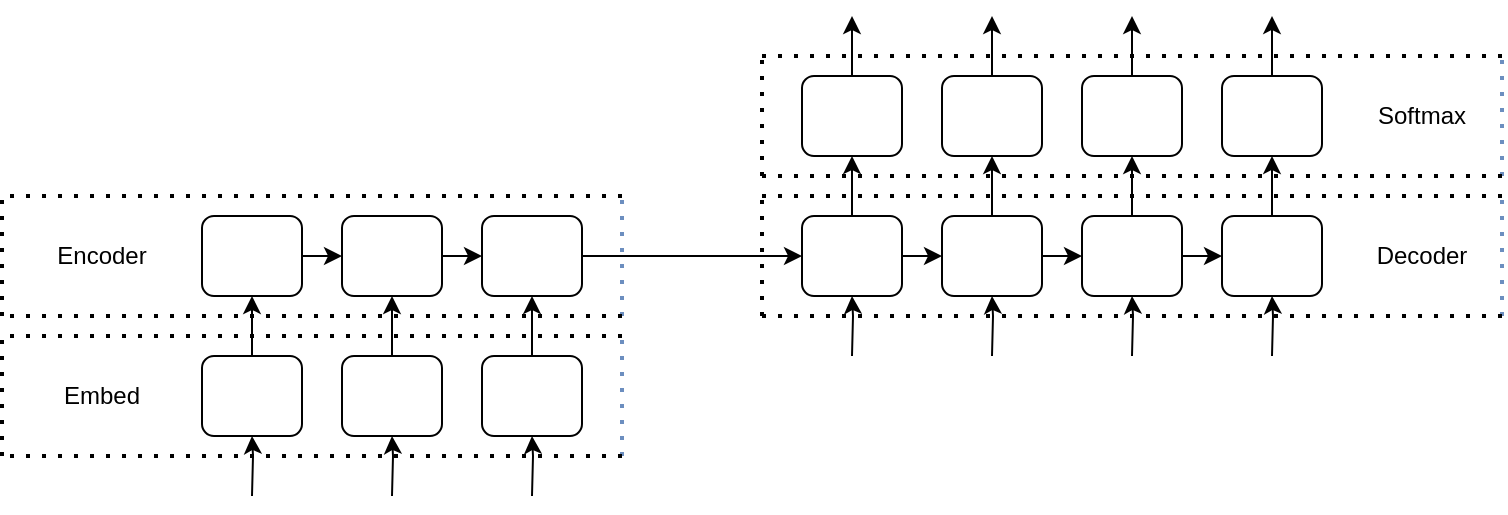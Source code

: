 <mxfile version="14.8.0" type="github"><diagram id="6FSRVtxVRcEEBNHckEEs" name="Page-1"><mxGraphModel dx="1186" dy="723" grid="1" gridSize="10" guides="1" tooltips="1" connect="1" arrows="1" fold="1" page="1" pageScale="1" pageWidth="850" pageHeight="1100" background="none" math="0" shadow="0"><root><mxCell id="0"/><mxCell id="1" parent="0"/><mxCell id="2F-gl6-apiIcSs8wgxTY-1" value="" style="rounded=1;whiteSpace=wrap;html=1;" parent="1" vertex="1"><mxGeometry x="110" y="360" width="50" height="40" as="geometry"/></mxCell><mxCell id="2F-gl6-apiIcSs8wgxTY-10" value="" style="edgeStyle=orthogonalEdgeStyle;rounded=0;orthogonalLoop=1;jettySize=auto;html=1;exitX=0.5;exitY=0;exitDx=0;exitDy=0;" parent="1" target="2F-gl6-apiIcSs8wgxTY-1" edge="1" source="2F-gl6-apiIcSs8wgxTY-25"><mxGeometry relative="1" as="geometry"><mxPoint x="150" y="430" as="sourcePoint"/></mxGeometry></mxCell><mxCell id="2F-gl6-apiIcSs8wgxTY-7" value="" style="endArrow=none;dashed=1;html=1;dashPattern=1 3;strokeWidth=2;fillColor=#dae8fc;strokeColor=#6c8ebf;" parent="1" edge="1"><mxGeometry width="50" height="50" relative="1" as="geometry"><mxPoint x="320" y="410" as="sourcePoint"/><mxPoint x="320" y="350" as="targetPoint"/></mxGeometry></mxCell><mxCell id="2F-gl6-apiIcSs8wgxTY-8" value="" style="endArrow=none;dashed=1;html=1;dashPattern=1 3;strokeWidth=2;" parent="1" edge="1"><mxGeometry width="50" height="50" relative="1" as="geometry"><mxPoint x="320" y="350" as="sourcePoint"/><mxPoint x="10" y="350" as="targetPoint"/><Array as="points"><mxPoint x="240" y="350"/></Array></mxGeometry></mxCell><mxCell id="2F-gl6-apiIcSs8wgxTY-14" value="" style="endArrow=none;dashed=1;html=1;dashPattern=1 3;strokeWidth=2;" parent="1" edge="1"><mxGeometry width="50" height="50" relative="1" as="geometry"><mxPoint x="320" y="410" as="sourcePoint"/><mxPoint x="10" y="410" as="targetPoint"/></mxGeometry></mxCell><mxCell id="2F-gl6-apiIcSs8wgxTY-15" value="" style="endArrow=none;dashed=1;html=1;dashPattern=1 3;strokeWidth=2;" parent="1" edge="1"><mxGeometry width="50" height="50" relative="1" as="geometry"><mxPoint x="10" y="410" as="sourcePoint"/><mxPoint x="10" y="350" as="targetPoint"/><Array as="points"><mxPoint x="10" y="380"/></Array></mxGeometry></mxCell><mxCell id="2F-gl6-apiIcSs8wgxTY-24" value="Encoder" style="text;html=1;strokeColor=none;fillColor=none;align=center;verticalAlign=middle;whiteSpace=wrap;rounded=0;" parent="1" vertex="1"><mxGeometry x="20" y="370" width="80" height="20" as="geometry"/></mxCell><mxCell id="2F-gl6-apiIcSs8wgxTY-25" value="" style="rounded=1;whiteSpace=wrap;html=1;" parent="1" vertex="1"><mxGeometry x="110" y="430" width="50" height="40" as="geometry"/></mxCell><mxCell id="2F-gl6-apiIcSs8wgxTY-28" value="" style="edgeStyle=orthogonalEdgeStyle;rounded=0;orthogonalLoop=1;jettySize=auto;html=1;" parent="1" target="2F-gl6-apiIcSs8wgxTY-25" edge="1"><mxGeometry relative="1" as="geometry"><mxPoint x="135" y="500" as="sourcePoint"/></mxGeometry></mxCell><mxCell id="2F-gl6-apiIcSs8wgxTY-31" value="" style="endArrow=none;dashed=1;html=1;dashPattern=1 3;strokeWidth=2;fillColor=#dae8fc;strokeColor=#6c8ebf;" parent="1" edge="1"><mxGeometry width="50" height="50" relative="1" as="geometry"><mxPoint x="320" y="480" as="sourcePoint"/><mxPoint x="320" y="420" as="targetPoint"/></mxGeometry></mxCell><mxCell id="2F-gl6-apiIcSs8wgxTY-32" value="" style="endArrow=none;dashed=1;html=1;dashPattern=1 3;strokeWidth=2;" parent="1" edge="1"><mxGeometry width="50" height="50" relative="1" as="geometry"><mxPoint x="320" y="420" as="sourcePoint"/><mxPoint x="10" y="420" as="targetPoint"/><Array as="points"><mxPoint x="240" y="420"/></Array></mxGeometry></mxCell><mxCell id="2F-gl6-apiIcSs8wgxTY-33" value="" style="endArrow=none;dashed=1;html=1;dashPattern=1 3;strokeWidth=2;" parent="1" edge="1"><mxGeometry width="50" height="50" relative="1" as="geometry"><mxPoint x="320" y="480" as="sourcePoint"/><mxPoint x="10" y="480" as="targetPoint"/></mxGeometry></mxCell><mxCell id="2F-gl6-apiIcSs8wgxTY-34" value="" style="endArrow=none;dashed=1;html=1;dashPattern=1 3;strokeWidth=2;" parent="1" edge="1"><mxGeometry width="50" height="50" relative="1" as="geometry"><mxPoint x="10" y="480" as="sourcePoint"/><mxPoint x="10" y="420" as="targetPoint"/><Array as="points"><mxPoint x="10" y="450"/></Array></mxGeometry></mxCell><mxCell id="2F-gl6-apiIcSs8wgxTY-35" value="Embed" style="text;html=1;strokeColor=none;fillColor=none;align=center;verticalAlign=middle;whiteSpace=wrap;rounded=0;" parent="1" vertex="1"><mxGeometry x="20" y="440" width="80" height="20" as="geometry"/></mxCell><mxCell id="raFE9WvMCpzrq_xkpyY--26" value="" style="rounded=1;whiteSpace=wrap;html=1;" vertex="1" parent="1"><mxGeometry x="180" y="360" width="50" height="40" as="geometry"/></mxCell><mxCell id="raFE9WvMCpzrq_xkpyY--27" value="" style="edgeStyle=orthogonalEdgeStyle;rounded=0;orthogonalLoop=1;jettySize=auto;html=1;exitX=0.5;exitY=0;exitDx=0;exitDy=0;" edge="1" parent="1" source="raFE9WvMCpzrq_xkpyY--28" target="raFE9WvMCpzrq_xkpyY--26"><mxGeometry relative="1" as="geometry"><mxPoint x="220" y="430" as="sourcePoint"/></mxGeometry></mxCell><mxCell id="raFE9WvMCpzrq_xkpyY--28" value="" style="rounded=1;whiteSpace=wrap;html=1;" vertex="1" parent="1"><mxGeometry x="180" y="430" width="50" height="40" as="geometry"/></mxCell><mxCell id="raFE9WvMCpzrq_xkpyY--29" value="" style="edgeStyle=orthogonalEdgeStyle;rounded=0;orthogonalLoop=1;jettySize=auto;html=1;" edge="1" parent="1" target="raFE9WvMCpzrq_xkpyY--28"><mxGeometry relative="1" as="geometry"><mxPoint x="205" y="500" as="sourcePoint"/></mxGeometry></mxCell><mxCell id="raFE9WvMCpzrq_xkpyY--30" value="" style="rounded=1;whiteSpace=wrap;html=1;" vertex="1" parent="1"><mxGeometry x="250" y="360" width="50" height="40" as="geometry"/></mxCell><mxCell id="raFE9WvMCpzrq_xkpyY--31" value="" style="edgeStyle=orthogonalEdgeStyle;rounded=0;orthogonalLoop=1;jettySize=auto;html=1;exitX=0.5;exitY=0;exitDx=0;exitDy=0;" edge="1" parent="1" source="raFE9WvMCpzrq_xkpyY--32" target="raFE9WvMCpzrq_xkpyY--30"><mxGeometry relative="1" as="geometry"><mxPoint x="290" y="430" as="sourcePoint"/></mxGeometry></mxCell><mxCell id="raFE9WvMCpzrq_xkpyY--32" value="" style="rounded=1;whiteSpace=wrap;html=1;" vertex="1" parent="1"><mxGeometry x="250" y="430" width="50" height="40" as="geometry"/></mxCell><mxCell id="raFE9WvMCpzrq_xkpyY--33" value="" style="edgeStyle=orthogonalEdgeStyle;rounded=0;orthogonalLoop=1;jettySize=auto;html=1;" edge="1" parent="1" target="raFE9WvMCpzrq_xkpyY--32"><mxGeometry relative="1" as="geometry"><mxPoint x="275" y="500" as="sourcePoint"/></mxGeometry></mxCell><mxCell id="raFE9WvMCpzrq_xkpyY--34" value="" style="endArrow=classic;html=1;exitX=1;exitY=0.5;exitDx=0;exitDy=0;entryX=0;entryY=0.5;entryDx=0;entryDy=0;" edge="1" parent="1" source="2F-gl6-apiIcSs8wgxTY-1" target="raFE9WvMCpzrq_xkpyY--26"><mxGeometry width="50" height="50" relative="1" as="geometry"><mxPoint x="400" y="570" as="sourcePoint"/><mxPoint x="450" y="520" as="targetPoint"/></mxGeometry></mxCell><mxCell id="raFE9WvMCpzrq_xkpyY--36" value="" style="endArrow=classic;html=1;exitX=1;exitY=0.5;exitDx=0;exitDy=0;entryX=0;entryY=0.5;entryDx=0;entryDy=0;" edge="1" parent="1" source="raFE9WvMCpzrq_xkpyY--26" target="raFE9WvMCpzrq_xkpyY--30"><mxGeometry width="50" height="50" relative="1" as="geometry"><mxPoint x="400" y="570" as="sourcePoint"/><mxPoint x="450" y="520" as="targetPoint"/></mxGeometry></mxCell><mxCell id="raFE9WvMCpzrq_xkpyY--37" value="" style="rounded=1;whiteSpace=wrap;html=1;" vertex="1" parent="1"><mxGeometry x="410" y="290" width="50" height="40" as="geometry"/></mxCell><mxCell id="raFE9WvMCpzrq_xkpyY--38" value="" style="edgeStyle=orthogonalEdgeStyle;rounded=0;orthogonalLoop=1;jettySize=auto;html=1;exitX=0.5;exitY=0;exitDx=0;exitDy=0;" edge="1" parent="1" source="raFE9WvMCpzrq_xkpyY--44" target="raFE9WvMCpzrq_xkpyY--37"><mxGeometry relative="1" as="geometry"><mxPoint x="450" y="360" as="sourcePoint"/></mxGeometry></mxCell><mxCell id="raFE9WvMCpzrq_xkpyY--39" value="" style="endArrow=none;dashed=1;html=1;dashPattern=1 3;strokeWidth=2;fillColor=#dae8fc;strokeColor=#6c8ebf;" edge="1" parent="1"><mxGeometry width="50" height="50" relative="1" as="geometry"><mxPoint x="760" y="340" as="sourcePoint"/><mxPoint x="760" y="280" as="targetPoint"/></mxGeometry></mxCell><mxCell id="raFE9WvMCpzrq_xkpyY--40" value="" style="endArrow=none;dashed=1;html=1;dashPattern=1 3;strokeWidth=2;" edge="1" parent="1"><mxGeometry width="50" height="50" relative="1" as="geometry"><mxPoint x="760" y="280" as="sourcePoint"/><mxPoint x="390" y="280" as="targetPoint"/><Array as="points"><mxPoint x="620" y="280"/></Array></mxGeometry></mxCell><mxCell id="raFE9WvMCpzrq_xkpyY--41" value="" style="endArrow=none;dashed=1;html=1;dashPattern=1 3;strokeWidth=2;" edge="1" parent="1"><mxGeometry width="50" height="50" relative="1" as="geometry"><mxPoint x="760" y="340" as="sourcePoint"/><mxPoint x="390" y="340" as="targetPoint"/></mxGeometry></mxCell><mxCell id="raFE9WvMCpzrq_xkpyY--42" value="" style="endArrow=none;dashed=1;html=1;dashPattern=1 3;strokeWidth=2;" edge="1" parent="1"><mxGeometry width="50" height="50" relative="1" as="geometry"><mxPoint x="390" y="340" as="sourcePoint"/><mxPoint x="390" y="280" as="targetPoint"/><Array as="points"><mxPoint x="390" y="310"/></Array></mxGeometry></mxCell><mxCell id="raFE9WvMCpzrq_xkpyY--44" value="" style="rounded=1;whiteSpace=wrap;html=1;" vertex="1" parent="1"><mxGeometry x="410" y="360" width="50" height="40" as="geometry"/></mxCell><mxCell id="raFE9WvMCpzrq_xkpyY--45" value="" style="edgeStyle=orthogonalEdgeStyle;rounded=0;orthogonalLoop=1;jettySize=auto;html=1;" edge="1" parent="1" target="raFE9WvMCpzrq_xkpyY--44"><mxGeometry relative="1" as="geometry"><mxPoint x="435" y="430" as="sourcePoint"/></mxGeometry></mxCell><mxCell id="raFE9WvMCpzrq_xkpyY--46" value="" style="endArrow=none;dashed=1;html=1;dashPattern=1 3;strokeWidth=2;fillColor=#dae8fc;strokeColor=#6c8ebf;" edge="1" parent="1"><mxGeometry width="50" height="50" relative="1" as="geometry"><mxPoint x="760" y="410" as="sourcePoint"/><mxPoint x="760" y="350" as="targetPoint"/></mxGeometry></mxCell><mxCell id="raFE9WvMCpzrq_xkpyY--47" value="" style="endArrow=none;dashed=1;html=1;dashPattern=1 3;strokeWidth=2;" edge="1" parent="1"><mxGeometry width="50" height="50" relative="1" as="geometry"><mxPoint x="760" y="350" as="sourcePoint"/><mxPoint x="390" y="350" as="targetPoint"/><Array as="points"><mxPoint x="620" y="350"/></Array></mxGeometry></mxCell><mxCell id="raFE9WvMCpzrq_xkpyY--48" value="" style="endArrow=none;dashed=1;html=1;dashPattern=1 3;strokeWidth=2;" edge="1" parent="1"><mxGeometry width="50" height="50" relative="1" as="geometry"><mxPoint x="760" y="410" as="sourcePoint"/><mxPoint x="390" y="410" as="targetPoint"/></mxGeometry></mxCell><mxCell id="raFE9WvMCpzrq_xkpyY--49" value="" style="endArrow=none;dashed=1;html=1;dashPattern=1 3;strokeWidth=2;" edge="1" parent="1"><mxGeometry width="50" height="50" relative="1" as="geometry"><mxPoint x="390" y="410" as="sourcePoint"/><mxPoint x="390" y="350" as="targetPoint"/><Array as="points"><mxPoint x="390" y="380"/></Array></mxGeometry></mxCell><mxCell id="raFE9WvMCpzrq_xkpyY--51" value="" style="rounded=1;whiteSpace=wrap;html=1;" vertex="1" parent="1"><mxGeometry x="480" y="290" width="50" height="40" as="geometry"/></mxCell><mxCell id="raFE9WvMCpzrq_xkpyY--52" value="" style="edgeStyle=orthogonalEdgeStyle;rounded=0;orthogonalLoop=1;jettySize=auto;html=1;exitX=0.5;exitY=0;exitDx=0;exitDy=0;" edge="1" parent="1" source="raFE9WvMCpzrq_xkpyY--53" target="raFE9WvMCpzrq_xkpyY--51"><mxGeometry relative="1" as="geometry"><mxPoint x="520" y="360" as="sourcePoint"/></mxGeometry></mxCell><mxCell id="raFE9WvMCpzrq_xkpyY--53" value="" style="rounded=1;whiteSpace=wrap;html=1;" vertex="1" parent="1"><mxGeometry x="480" y="360" width="50" height="40" as="geometry"/></mxCell><mxCell id="raFE9WvMCpzrq_xkpyY--54" value="" style="edgeStyle=orthogonalEdgeStyle;rounded=0;orthogonalLoop=1;jettySize=auto;html=1;" edge="1" parent="1" target="raFE9WvMCpzrq_xkpyY--53"><mxGeometry relative="1" as="geometry"><mxPoint x="505" y="430" as="sourcePoint"/></mxGeometry></mxCell><mxCell id="raFE9WvMCpzrq_xkpyY--55" value="" style="rounded=1;whiteSpace=wrap;html=1;" vertex="1" parent="1"><mxGeometry x="550" y="290" width="50" height="40" as="geometry"/></mxCell><mxCell id="raFE9WvMCpzrq_xkpyY--56" value="" style="edgeStyle=orthogonalEdgeStyle;rounded=0;orthogonalLoop=1;jettySize=auto;html=1;exitX=0.5;exitY=0;exitDx=0;exitDy=0;" edge="1" parent="1" source="raFE9WvMCpzrq_xkpyY--57" target="raFE9WvMCpzrq_xkpyY--55"><mxGeometry relative="1" as="geometry"><mxPoint x="590" y="360" as="sourcePoint"/></mxGeometry></mxCell><mxCell id="raFE9WvMCpzrq_xkpyY--57" value="" style="rounded=1;whiteSpace=wrap;html=1;" vertex="1" parent="1"><mxGeometry x="550" y="360" width="50" height="40" as="geometry"/></mxCell><mxCell id="raFE9WvMCpzrq_xkpyY--58" value="" style="edgeStyle=orthogonalEdgeStyle;rounded=0;orthogonalLoop=1;jettySize=auto;html=1;" edge="1" parent="1" target="raFE9WvMCpzrq_xkpyY--57"><mxGeometry relative="1" as="geometry"><mxPoint x="575" y="430" as="sourcePoint"/></mxGeometry></mxCell><mxCell id="raFE9WvMCpzrq_xkpyY--62" value="" style="rounded=1;whiteSpace=wrap;html=1;" vertex="1" parent="1"><mxGeometry x="620" y="290" width="50" height="40" as="geometry"/></mxCell><mxCell id="raFE9WvMCpzrq_xkpyY--63" value="" style="edgeStyle=orthogonalEdgeStyle;rounded=0;orthogonalLoop=1;jettySize=auto;html=1;exitX=0.5;exitY=0;exitDx=0;exitDy=0;" edge="1" parent="1" source="raFE9WvMCpzrq_xkpyY--64" target="raFE9WvMCpzrq_xkpyY--62"><mxGeometry relative="1" as="geometry"><mxPoint x="660" y="360" as="sourcePoint"/></mxGeometry></mxCell><mxCell id="raFE9WvMCpzrq_xkpyY--64" value="" style="rounded=1;whiteSpace=wrap;html=1;" vertex="1" parent="1"><mxGeometry x="620" y="360" width="50" height="40" as="geometry"/></mxCell><mxCell id="raFE9WvMCpzrq_xkpyY--65" value="" style="edgeStyle=orthogonalEdgeStyle;rounded=0;orthogonalLoop=1;jettySize=auto;html=1;" edge="1" parent="1" target="raFE9WvMCpzrq_xkpyY--64"><mxGeometry relative="1" as="geometry"><mxPoint x="645" y="430" as="sourcePoint"/></mxGeometry></mxCell><mxCell id="raFE9WvMCpzrq_xkpyY--67" value="Decoder" style="text;html=1;strokeColor=none;fillColor=none;align=center;verticalAlign=middle;whiteSpace=wrap;rounded=0;" vertex="1" parent="1"><mxGeometry x="680" y="370" width="80" height="20" as="geometry"/></mxCell><mxCell id="raFE9WvMCpzrq_xkpyY--68" value="" style="endArrow=classic;html=1;exitX=1;exitY=0.5;exitDx=0;exitDy=0;entryX=0;entryY=0.5;entryDx=0;entryDy=0;" edge="1" parent="1" source="raFE9WvMCpzrq_xkpyY--30" target="raFE9WvMCpzrq_xkpyY--44"><mxGeometry width="50" height="50" relative="1" as="geometry"><mxPoint x="400" y="570" as="sourcePoint"/><mxPoint x="450" y="520" as="targetPoint"/></mxGeometry></mxCell><mxCell id="raFE9WvMCpzrq_xkpyY--69" value="" style="endArrow=classic;html=1;exitX=1;exitY=0.5;exitDx=0;exitDy=0;entryX=0;entryY=0.5;entryDx=0;entryDy=0;" edge="1" parent="1" source="raFE9WvMCpzrq_xkpyY--44" target="raFE9WvMCpzrq_xkpyY--53"><mxGeometry width="50" height="50" relative="1" as="geometry"><mxPoint x="400" y="570" as="sourcePoint"/><mxPoint x="450" y="520" as="targetPoint"/></mxGeometry></mxCell><mxCell id="raFE9WvMCpzrq_xkpyY--70" value="" style="endArrow=classic;html=1;exitX=1;exitY=0.5;exitDx=0;exitDy=0;entryX=0;entryY=0.5;entryDx=0;entryDy=0;" edge="1" parent="1" source="raFE9WvMCpzrq_xkpyY--53" target="raFE9WvMCpzrq_xkpyY--57"><mxGeometry width="50" height="50" relative="1" as="geometry"><mxPoint x="400" y="570" as="sourcePoint"/><mxPoint x="450" y="520" as="targetPoint"/></mxGeometry></mxCell><mxCell id="raFE9WvMCpzrq_xkpyY--71" value="" style="endArrow=classic;html=1;entryX=0;entryY=0.5;entryDx=0;entryDy=0;exitX=1;exitY=0.5;exitDx=0;exitDy=0;" edge="1" parent="1" source="raFE9WvMCpzrq_xkpyY--57" target="raFE9WvMCpzrq_xkpyY--64"><mxGeometry width="50" height="50" relative="1" as="geometry"><mxPoint x="400" y="570" as="sourcePoint"/><mxPoint x="450" y="520" as="targetPoint"/></mxGeometry></mxCell><mxCell id="raFE9WvMCpzrq_xkpyY--72" value="" style="endArrow=classic;html=1;exitX=0.5;exitY=0;exitDx=0;exitDy=0;" edge="1" parent="1" source="raFE9WvMCpzrq_xkpyY--37"><mxGeometry width="50" height="50" relative="1" as="geometry"><mxPoint x="400" y="570" as="sourcePoint"/><mxPoint x="435" y="260" as="targetPoint"/></mxGeometry></mxCell><mxCell id="raFE9WvMCpzrq_xkpyY--73" value="Softmax" style="text;html=1;strokeColor=none;fillColor=none;align=center;verticalAlign=middle;whiteSpace=wrap;rounded=0;" vertex="1" parent="1"><mxGeometry x="680" y="300" width="80" height="20" as="geometry"/></mxCell><mxCell id="raFE9WvMCpzrq_xkpyY--74" value="" style="endArrow=classic;html=1;exitX=0.5;exitY=0;exitDx=0;exitDy=0;" edge="1" parent="1" source="raFE9WvMCpzrq_xkpyY--51"><mxGeometry width="50" height="50" relative="1" as="geometry"><mxPoint x="400" y="570" as="sourcePoint"/><mxPoint x="505" y="260" as="targetPoint"/></mxGeometry></mxCell><mxCell id="raFE9WvMCpzrq_xkpyY--75" value="" style="endArrow=classic;html=1;exitX=0.5;exitY=0;exitDx=0;exitDy=0;" edge="1" parent="1" source="raFE9WvMCpzrq_xkpyY--55"><mxGeometry width="50" height="50" relative="1" as="geometry"><mxPoint x="400" y="570" as="sourcePoint"/><mxPoint x="575" y="260" as="targetPoint"/></mxGeometry></mxCell><mxCell id="raFE9WvMCpzrq_xkpyY--76" value="" style="endArrow=classic;html=1;exitX=0.5;exitY=0;exitDx=0;exitDy=0;" edge="1" parent="1" source="raFE9WvMCpzrq_xkpyY--62"><mxGeometry width="50" height="50" relative="1" as="geometry"><mxPoint x="400" y="570" as="sourcePoint"/><mxPoint x="645" y="260" as="targetPoint"/></mxGeometry></mxCell></root></mxGraphModel></diagram></mxfile>